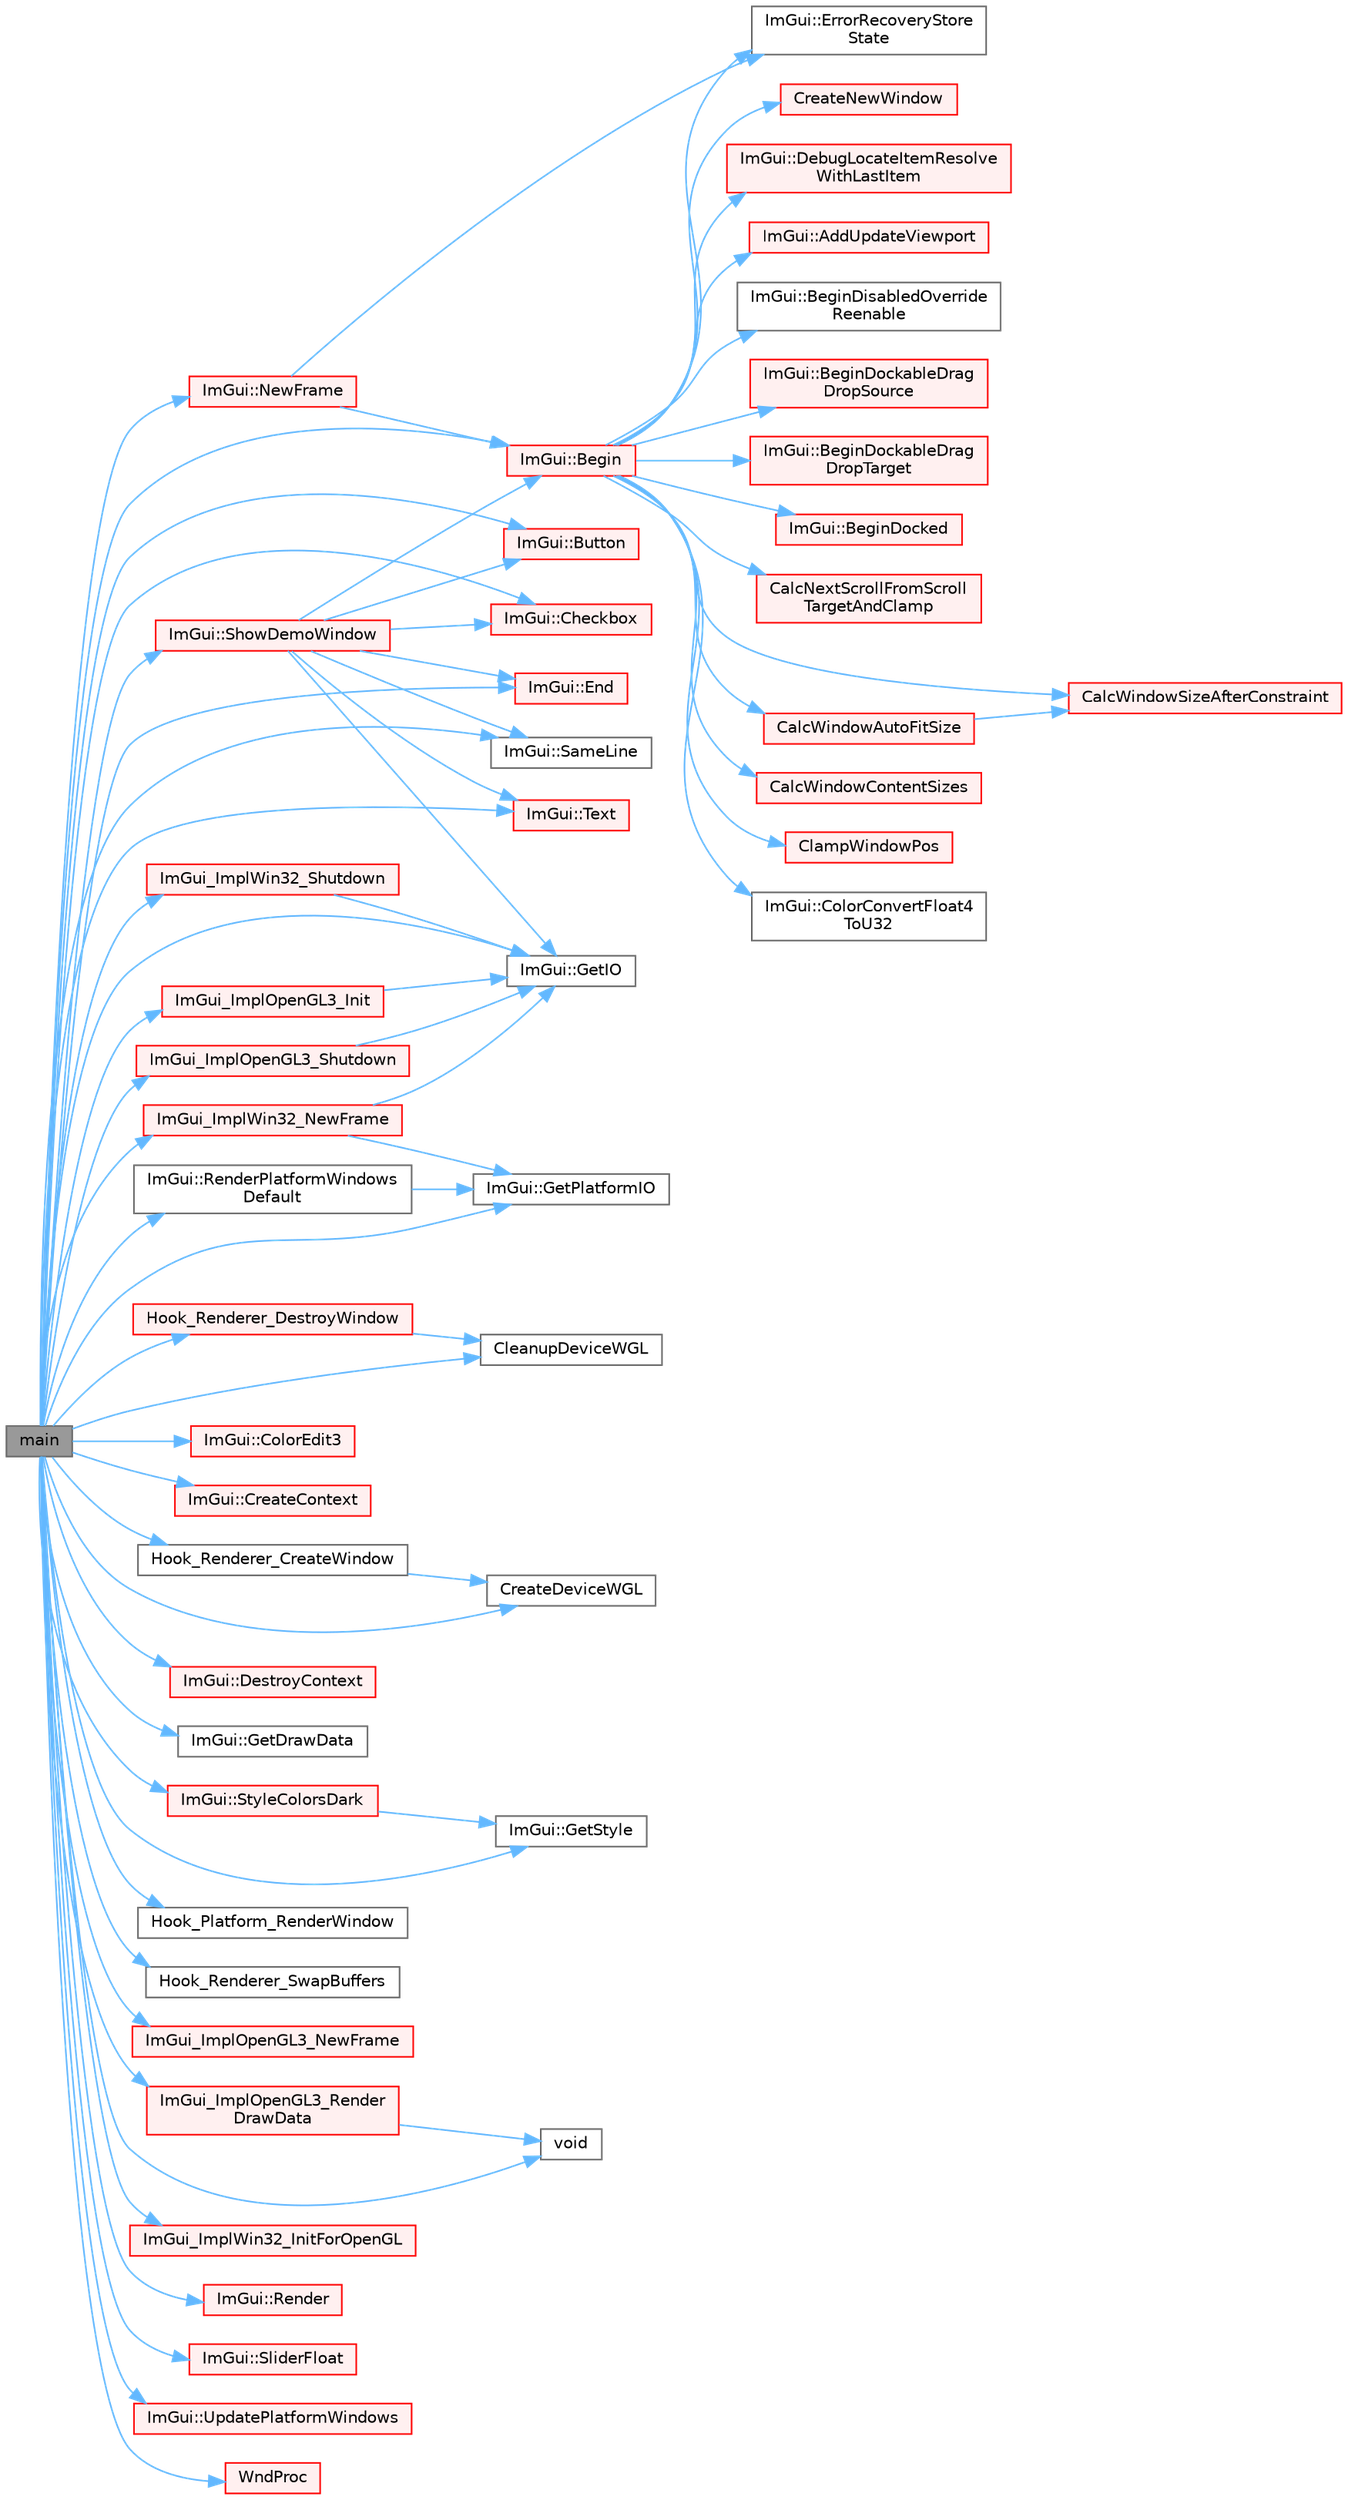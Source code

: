 digraph "main"
{
 // LATEX_PDF_SIZE
  bgcolor="transparent";
  edge [fontname=Helvetica,fontsize=10,labelfontname=Helvetica,labelfontsize=10];
  node [fontname=Helvetica,fontsize=10,shape=box,height=0.2,width=0.4];
  rankdir="LR";
  Node1 [id="Node000001",label="main",height=0.2,width=0.4,color="gray40", fillcolor="grey60", style="filled", fontcolor="black",tooltip=" "];
  Node1 -> Node2 [id="edge1_Node000001_Node000002",color="steelblue1",style="solid",tooltip=" "];
  Node2 [id="Node000002",label="ImGui::Begin",height=0.2,width=0.4,color="red", fillcolor="#FFF0F0", style="filled",URL="$namespace_im_gui.html#a581e58db0bc930bafa4a5d23093a2b99",tooltip=" "];
  Node2 -> Node3 [id="edge2_Node000002_Node000003",color="steelblue1",style="solid",tooltip=" "];
  Node3 [id="Node000003",label="ImGui::AddUpdateViewport",height=0.2,width=0.4,color="red", fillcolor="#FFF0F0", style="filled",URL="$namespace_im_gui.html#ada58e5d3e2efc3cef60f213d771408d8",tooltip=" "];
  Node2 -> Node19 [id="edge3_Node000002_Node000019",color="steelblue1",style="solid",tooltip=" "];
  Node19 [id="Node000019",label="ImGui::BeginDisabledOverride\lReenable",height=0.2,width=0.4,color="grey40", fillcolor="white", style="filled",URL="$namespace_im_gui.html#a26b36756e219b7129f894e1c2feb17a8",tooltip=" "];
  Node2 -> Node20 [id="edge4_Node000002_Node000020",color="steelblue1",style="solid",tooltip=" "];
  Node20 [id="Node000020",label="ImGui::BeginDockableDrag\lDropSource",height=0.2,width=0.4,color="red", fillcolor="#FFF0F0", style="filled",URL="$namespace_im_gui.html#a7a435b1565d4884e42a5ee5667f21a1f",tooltip=" "];
  Node2 -> Node370 [id="edge5_Node000002_Node000370",color="steelblue1",style="solid",tooltip=" "];
  Node370 [id="Node000370",label="ImGui::BeginDockableDrag\lDropTarget",height=0.2,width=0.4,color="red", fillcolor="#FFF0F0", style="filled",URL="$namespace_im_gui.html#a1725ff3becdb963b97c16d69d4c9f308",tooltip=" "];
  Node2 -> Node414 [id="edge6_Node000002_Node000414",color="steelblue1",style="solid",tooltip=" "];
  Node414 [id="Node000414",label="ImGui::BeginDocked",height=0.2,width=0.4,color="red", fillcolor="#FFF0F0", style="filled",URL="$namespace_im_gui.html#a627bb85e7c0ab597360f63719bfb1e55",tooltip=" "];
  Node2 -> Node262 [id="edge7_Node000002_Node000262",color="steelblue1",style="solid",tooltip=" "];
  Node262 [id="Node000262",label="CalcNextScrollFromScroll\lTargetAndClamp",height=0.2,width=0.4,color="red", fillcolor="#FFF0F0", style="filled",URL="$imgui_8cpp.html#a07abb80a54115cb5cf9da03351e29533",tooltip=" "];
  Node2 -> Node238 [id="edge8_Node000002_Node000238",color="steelblue1",style="solid",tooltip=" "];
  Node238 [id="Node000238",label="CalcWindowAutoFitSize",height=0.2,width=0.4,color="red", fillcolor="#FFF0F0", style="filled",URL="$imgui_8cpp.html#acbe6338daf87dc6ab636f02f1367eb41",tooltip=" "];
  Node238 -> Node241 [id="edge9_Node000238_Node000241",color="steelblue1",style="solid",tooltip=" "];
  Node241 [id="Node000241",label="CalcWindowSizeAfterConstraint",height=0.2,width=0.4,color="red", fillcolor="#FFF0F0", style="filled",URL="$imgui_8cpp.html#a0c4618a6985c33c4936f1d9f1c7b26b4",tooltip=" "];
  Node2 -> Node243 [id="edge10_Node000002_Node000243",color="steelblue1",style="solid",tooltip=" "];
  Node243 [id="Node000243",label="CalcWindowContentSizes",height=0.2,width=0.4,color="red", fillcolor="#FFF0F0", style="filled",URL="$imgui_8cpp.html#a6eddef51b4880a9f1dca88837f71fc6e",tooltip=" "];
  Node2 -> Node241 [id="edge11_Node000002_Node000241",color="steelblue1",style="solid",tooltip=" "];
  Node2 -> Node460 [id="edge12_Node000002_Node000460",color="steelblue1",style="solid",tooltip=" "];
  Node460 [id="Node000460",label="ClampWindowPos",height=0.2,width=0.4,color="red", fillcolor="#FFF0F0", style="filled",URL="$imgui_8cpp.html#a27b88f27774c413d5578ab6a3f989872",tooltip=" "];
  Node2 -> Node89 [id="edge13_Node000002_Node000089",color="steelblue1",style="solid",tooltip=" "];
  Node89 [id="Node000089",label="ImGui::ColorConvertFloat4\lToU32",height=0.2,width=0.4,color="grey40", fillcolor="white", style="filled",URL="$namespace_im_gui.html#abe2691de0b1a71c774ab24cc91564a94",tooltip=" "];
  Node2 -> Node461 [id="edge14_Node000002_Node000461",color="steelblue1",style="solid",tooltip=" "];
  Node461 [id="Node000461",label="CreateNewWindow",height=0.2,width=0.4,color="red", fillcolor="#FFF0F0", style="filled",URL="$imgui_8cpp.html#a3c92847eb67e7138e6f9af0ee66d3b33",tooltip=" "];
  Node2 -> Node111 [id="edge15_Node000002_Node000111",color="steelblue1",style="solid",tooltip=" "];
  Node111 [id="Node000111",label="ImGui::DebugLocateItemResolve\lWithLastItem",height=0.2,width=0.4,color="red", fillcolor="#FFF0F0", style="filled",URL="$namespace_im_gui.html#ae8ab0d7dfc90af8e82db3ed9e7829219",tooltip=" "];
  Node2 -> Node467 [id="edge16_Node000002_Node000467",color="steelblue1",style="solid",tooltip=" "];
  Node467 [id="Node000467",label="ImGui::ErrorRecoveryStore\lState",height=0.2,width=0.4,color="grey40", fillcolor="white", style="filled",URL="$namespace_im_gui.html#ac961d81019f580ffaec6b8857635a348",tooltip=" "];
  Node1 -> Node515 [id="edge17_Node000001_Node000515",color="steelblue1",style="solid",tooltip=" "];
  Node515 [id="Node000515",label="ImGui::Button",height=0.2,width=0.4,color="red", fillcolor="#FFF0F0", style="filled",URL="$namespace_im_gui.html#a38094c568ce398db5a3abb9d3ac92030",tooltip=" "];
  Node1 -> Node518 [id="edge18_Node000001_Node000518",color="steelblue1",style="solid",tooltip=" "];
  Node518 [id="Node000518",label="ImGui::Checkbox",height=0.2,width=0.4,color="red", fillcolor="#FFF0F0", style="filled",URL="$namespace_im_gui.html#a57d73c1d0ef807fef734d91024092027",tooltip=" "];
  Node1 -> Node519 [id="edge19_Node000001_Node000519",color="steelblue1",style="solid",tooltip=" "];
  Node519 [id="Node000519",label="CleanupDeviceWGL",height=0.2,width=0.4,color="grey40", fillcolor="white", style="filled",URL="$imgui_2examples_2example__win32__opengl3_2main_8cpp.html#ac0da6175f1aa5b9da1a9aa1e955e92c2",tooltip=" "];
  Node1 -> Node520 [id="edge20_Node000001_Node000520",color="steelblue1",style="solid",tooltip=" "];
  Node520 [id="Node000520",label="ImGui::ColorEdit3",height=0.2,width=0.4,color="red", fillcolor="#FFF0F0", style="filled",URL="$namespace_im_gui.html#a5afe76ba1c91f07363e40396e7df656e",tooltip=" "];
  Node1 -> Node619 [id="edge21_Node000001_Node000619",color="steelblue1",style="solid",tooltip=" "];
  Node619 [id="Node000619",label="ImGui::CreateContext",height=0.2,width=0.4,color="red", fillcolor="#FFF0F0", style="filled",URL="$namespace_im_gui.html#a4ff6c9ad05a0eba37ce1b5ff1607810a",tooltip=" "];
  Node1 -> Node677 [id="edge22_Node000001_Node000677",color="steelblue1",style="solid",tooltip=" "];
  Node677 [id="Node000677",label="CreateDeviceWGL",height=0.2,width=0.4,color="grey40", fillcolor="white", style="filled",URL="$imgui_2examples_2example__win32__opengl3_2main_8cpp.html#a73e2b636bf04d8291581c4185e57af72",tooltip=" "];
  Node1 -> Node678 [id="edge23_Node000001_Node000678",color="steelblue1",style="solid",tooltip=" "];
  Node678 [id="Node000678",label="ImGui::DestroyContext",height=0.2,width=0.4,color="red", fillcolor="#FFF0F0", style="filled",URL="$namespace_im_gui.html#ab9132deece575023170cd8e681d0581d",tooltip=" "];
  Node1 -> Node84 [id="edge24_Node000001_Node000084",color="steelblue1",style="solid",tooltip=" "];
  Node84 [id="Node000084",label="ImGui::End",height=0.2,width=0.4,color="red", fillcolor="#FFF0F0", style="filled",URL="$namespace_im_gui.html#a5479d93794a004c67ceb6d13f37c8254",tooltip=" "];
  Node1 -> Node692 [id="edge25_Node000001_Node000692",color="steelblue1",style="solid",tooltip=" "];
  Node692 [id="Node000692",label="ImGui::GetDrawData",height=0.2,width=0.4,color="grey40", fillcolor="white", style="filled",URL="$namespace_im_gui.html#ab73131dc44b1267dac04f0c2bb0af983",tooltip=" "];
  Node1 -> Node681 [id="edge26_Node000001_Node000681",color="steelblue1",style="solid",tooltip=" "];
  Node681 [id="Node000681",label="ImGui::GetIO",height=0.2,width=0.4,color="grey40", fillcolor="white", style="filled",URL="$namespace_im_gui.html#a3179e560812f878f3961ce803a5d9302",tooltip=" "];
  Node1 -> Node693 [id="edge27_Node000001_Node000693",color="steelblue1",style="solid",tooltip=" "];
  Node693 [id="Node000693",label="ImGui::GetPlatformIO",height=0.2,width=0.4,color="grey40", fillcolor="white", style="filled",URL="$namespace_im_gui.html#a3edc2b6129cbf1e8d247c6d03c344065",tooltip=" "];
  Node1 -> Node694 [id="edge28_Node000001_Node000694",color="steelblue1",style="solid",tooltip=" "];
  Node694 [id="Node000694",label="ImGui::GetStyle",height=0.2,width=0.4,color="grey40", fillcolor="white", style="filled",URL="$namespace_im_gui.html#abafef4bb3e3654efd96a47b2e22870a7",tooltip=" "];
  Node1 -> Node695 [id="edge29_Node000001_Node000695",color="steelblue1",style="solid",tooltip=" "];
  Node695 [id="Node000695",label="Hook_Platform_RenderWindow",height=0.2,width=0.4,color="grey40", fillcolor="white", style="filled",URL="$imgui_2examples_2example__win32__opengl3_2main_8cpp.html#a72f3f0d78e83a1e221c86b82636ccada",tooltip=" "];
  Node1 -> Node696 [id="edge30_Node000001_Node000696",color="steelblue1",style="solid",tooltip=" "];
  Node696 [id="Node000696",label="Hook_Renderer_CreateWindow",height=0.2,width=0.4,color="grey40", fillcolor="white", style="filled",URL="$imgui_2examples_2example__win32__opengl3_2main_8cpp.html#a05096800b13d4c5df207c04e5c4d7d44",tooltip=" "];
  Node696 -> Node677 [id="edge31_Node000696_Node000677",color="steelblue1",style="solid",tooltip=" "];
  Node1 -> Node697 [id="edge32_Node000001_Node000697",color="steelblue1",style="solid",tooltip=" "];
  Node697 [id="Node000697",label="Hook_Renderer_DestroyWindow",height=0.2,width=0.4,color="red", fillcolor="#FFF0F0", style="filled",URL="$imgui_2examples_2example__win32__opengl3_2main_8cpp.html#a5ee5a81f99ae8213c7773c544185b847",tooltip=" "];
  Node697 -> Node519 [id="edge33_Node000697_Node000519",color="steelblue1",style="solid",tooltip=" "];
  Node1 -> Node698 [id="edge34_Node000001_Node000698",color="steelblue1",style="solid",tooltip=" "];
  Node698 [id="Node000698",label="Hook_Renderer_SwapBuffers",height=0.2,width=0.4,color="grey40", fillcolor="white", style="filled",URL="$imgui_2examples_2example__win32__opengl3_2main_8cpp.html#ae55e342dd8f30843965b9fc917d917b8",tooltip=" "];
  Node1 -> Node699 [id="edge35_Node000001_Node000699",color="steelblue1",style="solid",tooltip=" "];
  Node699 [id="Node000699",label="ImGui_ImplOpenGL3_Init",height=0.2,width=0.4,color="red", fillcolor="#FFF0F0", style="filled",URL="$imgui__impl__opengl3_8cpp.html#a0475f257dc97d1daceee89cb4b19744d",tooltip=" "];
  Node699 -> Node681 [id="edge36_Node000699_Node000681",color="steelblue1",style="solid",tooltip=" "];
  Node1 -> Node741 [id="edge37_Node000001_Node000741",color="steelblue1",style="solid",tooltip=" "];
  Node741 [id="Node000741",label="ImGui_ImplOpenGL3_NewFrame",height=0.2,width=0.4,color="red", fillcolor="#FFF0F0", style="filled",URL="$imgui__impl__opengl3_8cpp.html#a900e74add4e56e74f97a210eb329aa91",tooltip=" "];
  Node1 -> Node737 [id="edge38_Node000001_Node000737",color="steelblue1",style="solid",tooltip=" "];
  Node737 [id="Node000737",label="ImGui_ImplOpenGL3_Render\lDrawData",height=0.2,width=0.4,color="red", fillcolor="#FFF0F0", style="filled",URL="$imgui__impl__opengl3_8cpp.html#ad215190229f4f300593911aa7b3821de",tooltip=" "];
  Node737 -> Node362 [id="edge39_Node000737_Node000362",color="steelblue1",style="solid",tooltip=" "];
  Node362 [id="Node000362",label="void",height=0.2,width=0.4,color="grey40", fillcolor="white", style="filled",URL="$mimalloc_8h.html#a9d6d8aef94ac19034a5f163606f84830",tooltip=" "];
  Node1 -> Node682 [id="edge40_Node000001_Node000682",color="steelblue1",style="solid",tooltip=" "];
  Node682 [id="Node000682",label="ImGui_ImplOpenGL3_Shutdown",height=0.2,width=0.4,color="red", fillcolor="#FFF0F0", style="filled",URL="$imgui__impl__opengl3_8cpp.html#acbd53376e6135ad71e7bcd9879278e37",tooltip=" "];
  Node682 -> Node681 [id="edge41_Node000682_Node000681",color="steelblue1",style="solid",tooltip=" "];
  Node1 -> Node816 [id="edge42_Node000001_Node000816",color="steelblue1",style="solid",tooltip=" "];
  Node816 [id="Node000816",label="ImGui_ImplWin32_InitForOpenGL",height=0.2,width=0.4,color="red", fillcolor="#FFF0F0", style="filled",URL="$imgui__impl__win32_8cpp.html#a62c65c5f453046a14119bc62234ac5b7",tooltip=" "];
  Node1 -> Node869 [id="edge43_Node000001_Node000869",color="steelblue1",style="solid",tooltip=" "];
  Node869 [id="Node000869",label="ImGui_ImplWin32_NewFrame",height=0.2,width=0.4,color="red", fillcolor="#FFF0F0", style="filled",URL="$imgui__impl__win32_8cpp.html#ade4f55b90fdbd75a562d894d33f1909e",tooltip=" "];
  Node869 -> Node681 [id="edge44_Node000869_Node000681",color="steelblue1",style="solid",tooltip=" "];
  Node869 -> Node693 [id="edge45_Node000869_Node000693",color="steelblue1",style="solid",tooltip=" "];
  Node1 -> Node876 [id="edge46_Node000001_Node000876",color="steelblue1",style="solid",tooltip=" "];
  Node876 [id="Node000876",label="ImGui_ImplWin32_Shutdown",height=0.2,width=0.4,color="red", fillcolor="#FFF0F0", style="filled",URL="$imgui__impl__win32_8cpp.html#a4eddd1969cc460312197f2df3dbc992a",tooltip=" "];
  Node876 -> Node681 [id="edge47_Node000876_Node000681",color="steelblue1",style="solid",tooltip=" "];
  Node1 -> Node878 [id="edge48_Node000001_Node000878",color="steelblue1",style="solid",tooltip=" "];
  Node878 [id="Node000878",label="ImGui::NewFrame",height=0.2,width=0.4,color="red", fillcolor="#FFF0F0", style="filled",URL="$namespace_im_gui.html#ab3f1fc018f903b7ad79fd10663375774",tooltip=" "];
  Node878 -> Node2 [id="edge49_Node000878_Node000002",color="steelblue1",style="solid",tooltip=" "];
  Node878 -> Node467 [id="edge50_Node000878_Node000467",color="steelblue1",style="solid",tooltip=" "];
  Node1 -> Node1007 [id="edge51_Node000001_Node001007",color="steelblue1",style="solid",tooltip=" "];
  Node1007 [id="Node001007",label="ImGui::Render",height=0.2,width=0.4,color="red", fillcolor="#FFF0F0", style="filled",URL="$namespace_im_gui.html#ab51a164f547317c16c441f1599e3946d",tooltip=" "];
  Node1 -> Node1051 [id="edge52_Node000001_Node001051",color="steelblue1",style="solid",tooltip=" "];
  Node1051 [id="Node001051",label="ImGui::RenderPlatformWindows\lDefault",height=0.2,width=0.4,color="grey40", fillcolor="white", style="filled",URL="$namespace_im_gui.html#a6b071e16d5fd79c23459135ff562bef5",tooltip=" "];
  Node1051 -> Node693 [id="edge53_Node001051_Node000693",color="steelblue1",style="solid",tooltip=" "];
  Node1 -> Node172 [id="edge54_Node000001_Node000172",color="steelblue1",style="solid",tooltip=" "];
  Node172 [id="Node000172",label="ImGui::SameLine",height=0.2,width=0.4,color="grey40", fillcolor="white", style="filled",URL="$namespace_im_gui.html#addd433eb3aae59119e341e80db474f66",tooltip=" "];
  Node1 -> Node1052 [id="edge55_Node000001_Node001052",color="steelblue1",style="solid",tooltip=" "];
  Node1052 [id="Node001052",label="ImGui::ShowDemoWindow",height=0.2,width=0.4,color="red", fillcolor="#FFF0F0", style="filled",URL="$namespace_im_gui.html#af95643a0ce4893b9e57c12991922fb18",tooltip=" "];
  Node1052 -> Node2 [id="edge56_Node001052_Node000002",color="steelblue1",style="solid",tooltip=" "];
  Node1052 -> Node515 [id="edge57_Node001052_Node000515",color="steelblue1",style="solid",tooltip=" "];
  Node1052 -> Node518 [id="edge58_Node001052_Node000518",color="steelblue1",style="solid",tooltip=" "];
  Node1052 -> Node84 [id="edge59_Node001052_Node000084",color="steelblue1",style="solid",tooltip=" "];
  Node1052 -> Node681 [id="edge60_Node001052_Node000681",color="steelblue1",style="solid",tooltip=" "];
  Node1052 -> Node172 [id="edge61_Node001052_Node000172",color="steelblue1",style="solid",tooltip=" "];
  Node1052 -> Node528 [id="edge62_Node001052_Node000528",color="steelblue1",style="solid",tooltip=" "];
  Node528 [id="Node000528",label="ImGui::Text",height=0.2,width=0.4,color="red", fillcolor="#FFF0F0", style="filled",URL="$namespace_im_gui.html#a9e7b83611fe441d54fad2effb4bf4965",tooltip=" "];
  Node1 -> Node1101 [id="edge63_Node000001_Node001101",color="steelblue1",style="solid",tooltip=" "];
  Node1101 [id="Node001101",label="ImGui::SliderFloat",height=0.2,width=0.4,color="red", fillcolor="#FFF0F0", style="filled",URL="$namespace_im_gui.html#a864f761801792a0cc5ce3408f3392cfc",tooltip=" "];
  Node1 -> Node1488 [id="edge64_Node000001_Node001488",color="steelblue1",style="solid",tooltip=" "];
  Node1488 [id="Node001488",label="ImGui::StyleColorsDark",height=0.2,width=0.4,color="red", fillcolor="#FFF0F0", style="filled",URL="$namespace_im_gui.html#a26c67fc14081b359566d5e135cd8c767",tooltip=" "];
  Node1488 -> Node694 [id="edge65_Node001488_Node000694",color="steelblue1",style="solid",tooltip=" "];
  Node1 -> Node528 [id="edge66_Node000001_Node000528",color="steelblue1",style="solid",tooltip=" "];
  Node1 -> Node1491 [id="edge67_Node000001_Node001491",color="steelblue1",style="solid",tooltip=" "];
  Node1491 [id="Node001491",label="ImGui::UpdatePlatformWindows",height=0.2,width=0.4,color="red", fillcolor="#FFF0F0", style="filled",URL="$namespace_im_gui.html#aec5bbce3200aa681dac6a1915ef07f60",tooltip=" "];
  Node1 -> Node362 [id="edge68_Node000001_Node000362",color="steelblue1",style="solid",tooltip=" "];
  Node1 -> Node1493 [id="edge69_Node000001_Node001493",color="steelblue1",style="solid",tooltip=" "];
  Node1493 [id="Node001493",label="WndProc",height=0.2,width=0.4,color="red", fillcolor="#FFF0F0", style="filled",URL="$imgui_2examples_2example__win32__directx10_2main_8cpp.html#aa726a6316fd5b9e2520d1c71670ccc16",tooltip=" "];
}
